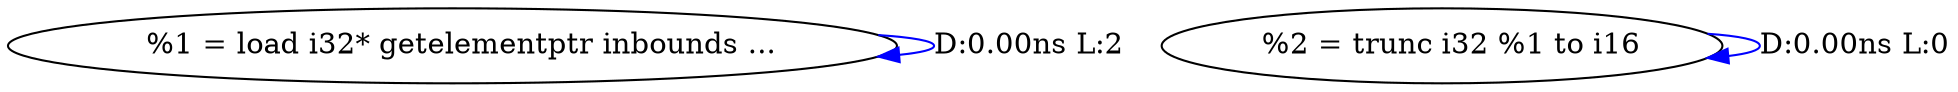 digraph {
Node0x3b99a00[label="  %1 = load i32* getelementptr inbounds ..."];
Node0x3b99a00 -> Node0x3b99a00[label="D:0.00ns L:2",color=blue];
Node0x3b99ef0[label="  %2 = trunc i32 %1 to i16"];
Node0x3b99ef0 -> Node0x3b99ef0[label="D:0.00ns L:0",color=blue];
}
